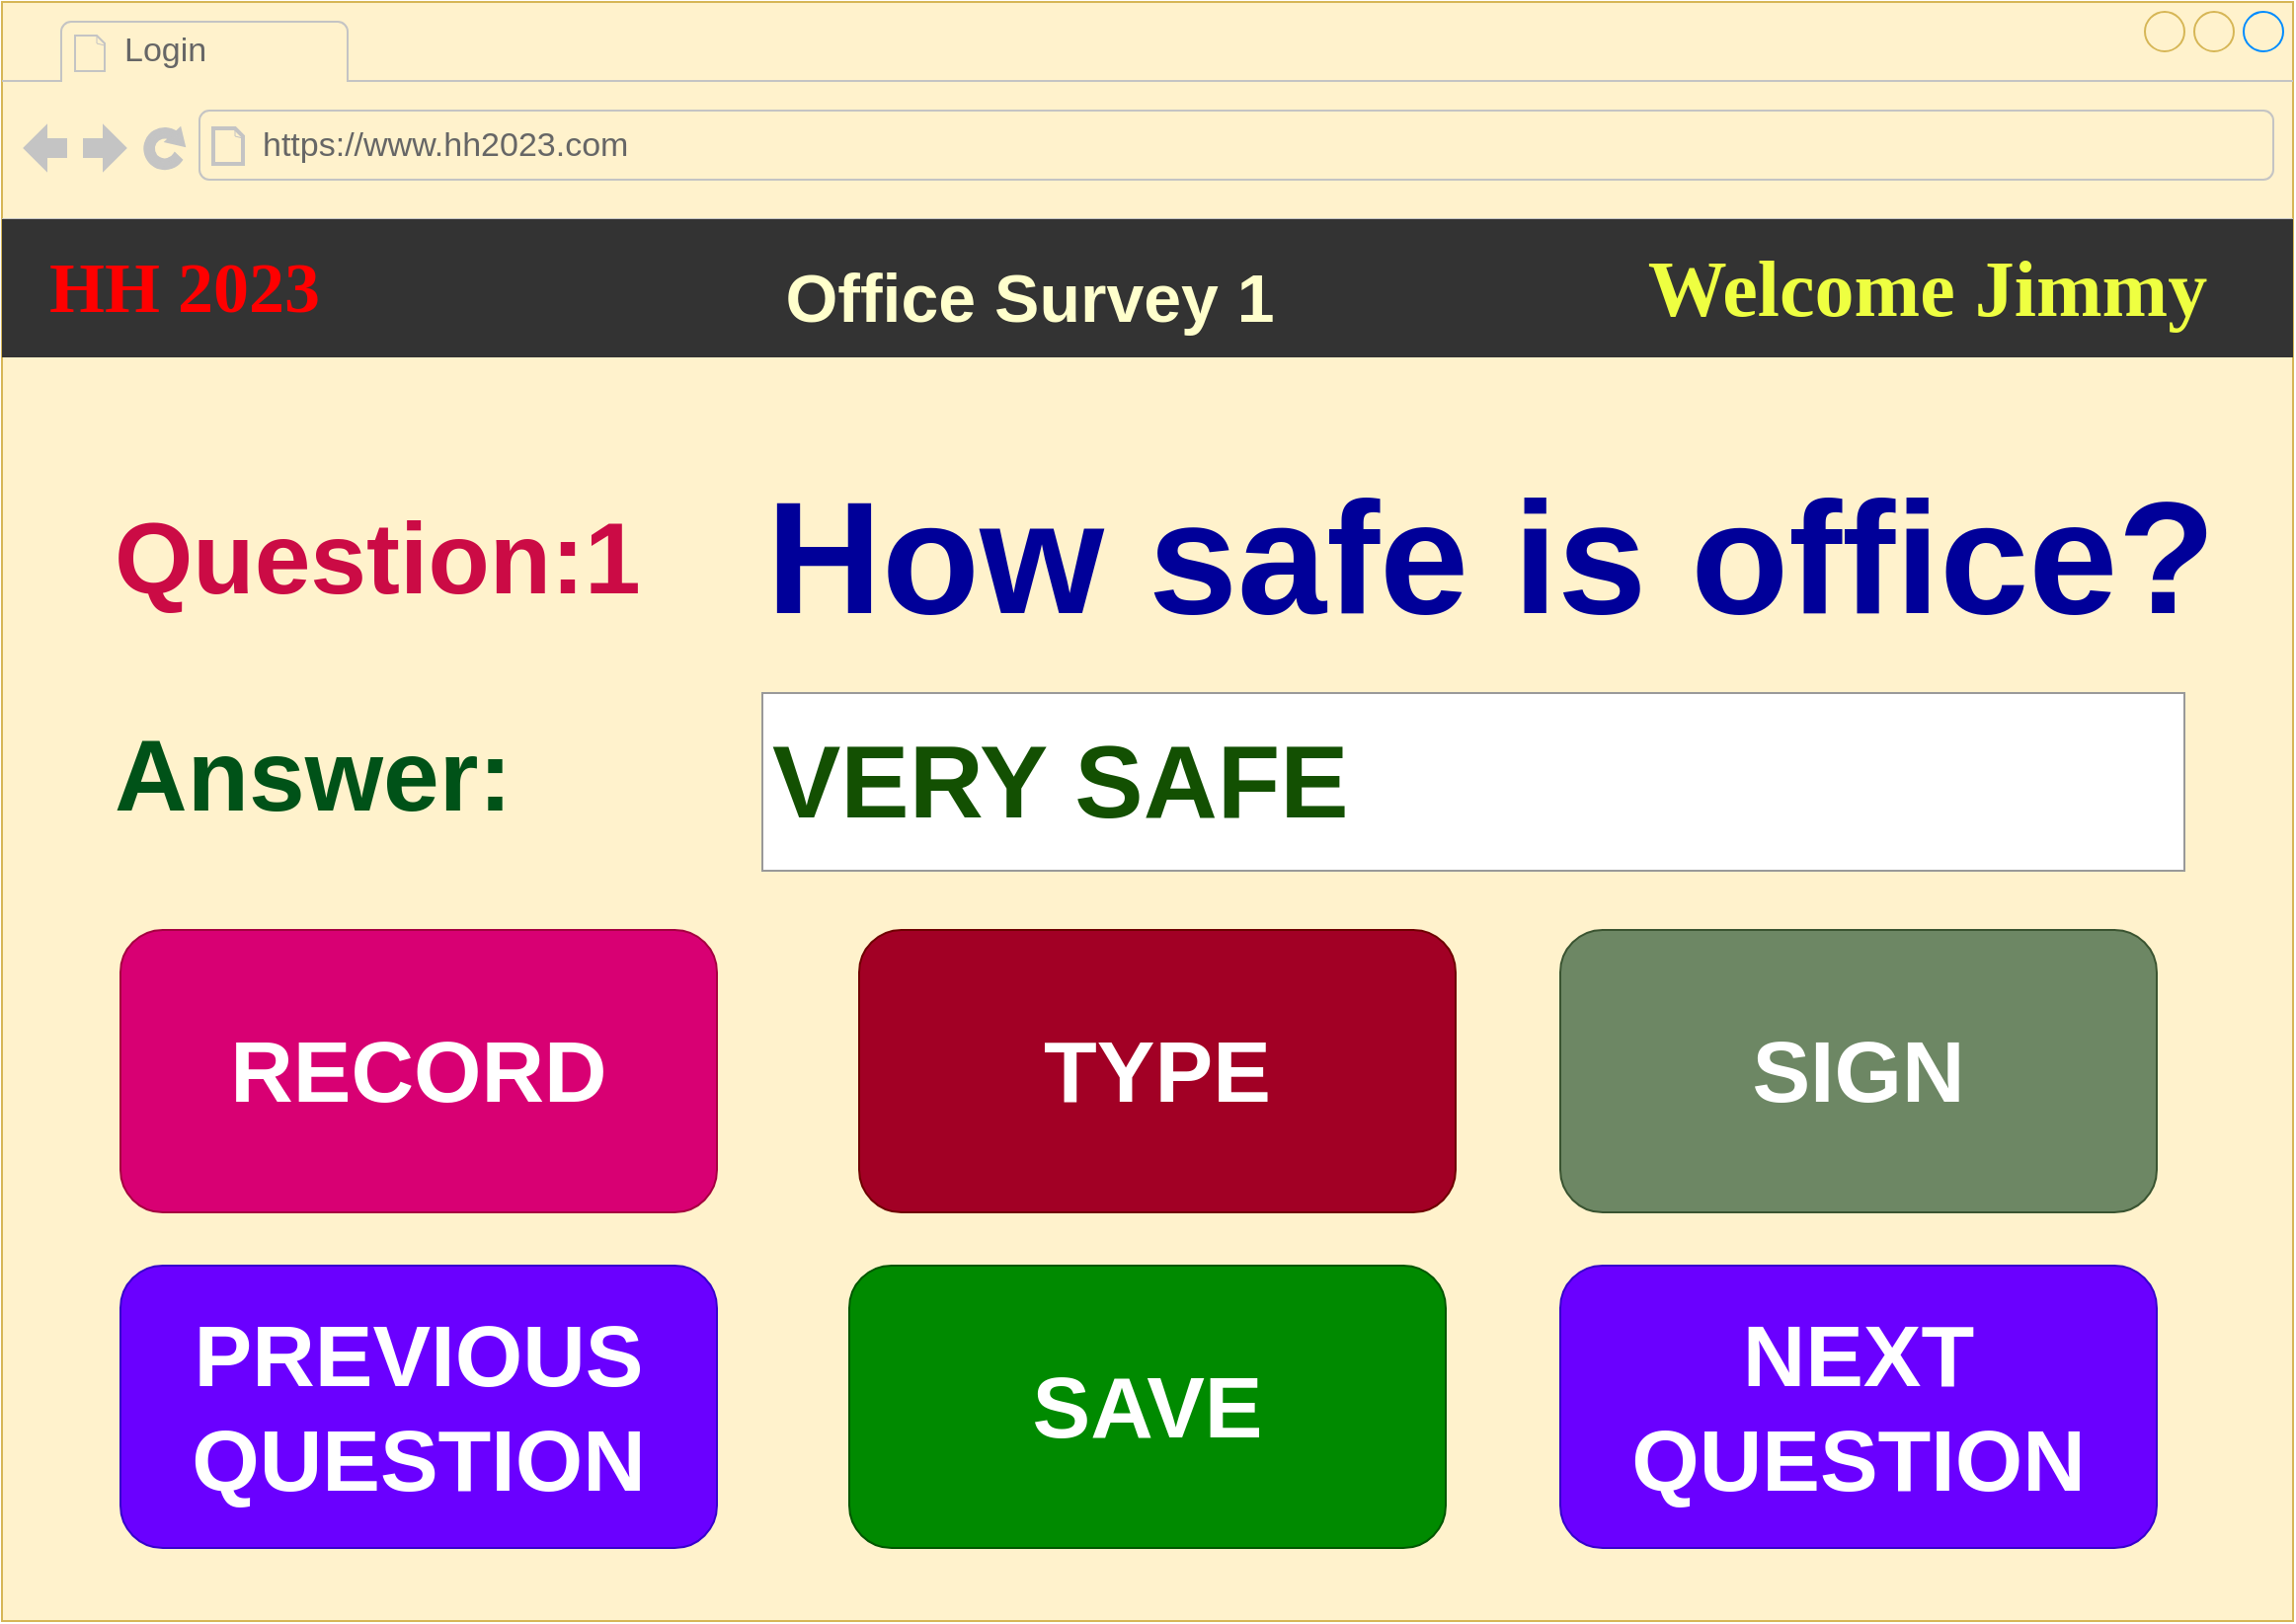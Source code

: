 <mxfile version="22.1.0" type="device">
  <diagram name="Page-1" id="8DdgHT_lzrCupyF-qvgf">
    <mxGraphModel dx="1242" dy="822" grid="1" gridSize="10" guides="1" tooltips="1" connect="1" arrows="1" fold="1" page="1" pageScale="1" pageWidth="1169" pageHeight="827" math="0" shadow="0">
      <root>
        <mxCell id="0" />
        <mxCell id="1" parent="0" />
        <mxCell id="XoGYOiqfx8qt8Q36udEH-1" value="" style="strokeWidth=1;shadow=0;dashed=0;align=left;html=1;shape=mxgraph.mockup.containers.browserWindow;rSize=0;strokeColor=#d6b656;strokeColor2=#008cff;strokeColor3=#c4c4c4;mainText=,;recursiveResize=0;fillColor=#fff2cc;fontColor=#135002;" parent="1" vertex="1">
          <mxGeometry width="1160" height="820" as="geometry" />
        </mxCell>
        <mxCell id="XoGYOiqfx8qt8Q36udEH-2" value="Login" style="strokeWidth=1;shadow=0;dashed=0;align=center;html=1;shape=mxgraph.mockup.containers.anchor;fontSize=17;fontColor=#666666;align=left;whiteSpace=wrap;" parent="XoGYOiqfx8qt8Q36udEH-1" vertex="1">
          <mxGeometry x="60" y="12" width="150" height="26" as="geometry" />
        </mxCell>
        <mxCell id="XoGYOiqfx8qt8Q36udEH-3" value="https://www.hh2023.com" style="strokeWidth=1;shadow=0;dashed=0;align=center;html=1;shape=mxgraph.mockup.containers.anchor;rSize=0;fontSize=17;fontColor=#666666;align=left;" parent="XoGYOiqfx8qt8Q36udEH-1" vertex="1">
          <mxGeometry x="130" y="60" width="250" height="26" as="geometry" />
        </mxCell>
        <mxCell id="XoGYOiqfx8qt8Q36udEH-25" value="&lt;b style=&quot;font-size: 36px;&quot;&gt;&lt;font style=&quot;font-size: 36px;&quot; color=&quot;#ff0000&quot;&gt;HH 2023&lt;/font&gt;&lt;/b&gt;" style="shape=rect;strokeColor=none;fillColor=#333333;fontColor=#FFFFFF;align=left;spacing=16;fontSize=36;spacingLeft=8;whiteSpace=wrap;html=1;fontFamily=Verdana;" parent="XoGYOiqfx8qt8Q36udEH-1" vertex="1">
          <mxGeometry y="110" width="1160" height="70" as="geometry" />
        </mxCell>
        <mxCell id="XoGYOiqfx8qt8Q36udEH-26" value="Welcome Jimmy" style="text;verticalAlign=middle;align=center;fontColor=#EEFF41;fontSize=40;resizeHeight=1;whiteSpace=wrap;html=1;fontFamily=Tahoma;fontStyle=1" parent="XoGYOiqfx8qt8Q36udEH-25" vertex="1">
          <mxGeometry x="1" width="330" height="70" relative="1" as="geometry">
            <mxPoint x="-350" as="offset" />
          </mxGeometry>
        </mxCell>
        <mxCell id="FRqryJ8z9L4HBqqZcY_s-2" value="Office Survey 1" style="text;strokeColor=none;fillColor=none;html=1;fontSize=34;fontStyle=1;verticalAlign=middle;align=center;fontColor=#FFFFCC;" parent="XoGYOiqfx8qt8Q36udEH-25" vertex="1">
          <mxGeometry x="380" y="10" width="280" height="60" as="geometry" />
        </mxCell>
        <mxCell id="FRqryJ8z9L4HBqqZcY_s-4" value="Question:1 " style="fillColor=none;strokeColor=none;align=left;fontSize=51;fontStyle=1;fontColor=#cb0b45;" parent="XoGYOiqfx8qt8Q36udEH-1" vertex="1">
          <mxGeometry x="55" y="240" width="300" height="70" as="geometry" />
        </mxCell>
        <mxCell id="PxVwpIXdglUCgsQqJIbU-3" value="How safe is office?" style="fillColor=none;strokeColor=none;align=left;fontSize=81;fontStyle=1;fontColor=#000099;" parent="XoGYOiqfx8qt8Q36udEH-1" vertex="1">
          <mxGeometry x="385" y="230" width="670" height="80" as="geometry" />
        </mxCell>
        <mxCell id="PxVwpIXdglUCgsQqJIbU-23" value="PREVIOUS QUESTION" style="rounded=1;fillColor=#6a00ff;strokeColor=#3700CC;html=1;whiteSpace=wrap;fontColor=#ffffff;align=center;verticalAlign=middle;fontStyle=1;fontSize=44;sketch=0;" parent="XoGYOiqfx8qt8Q36udEH-1" vertex="1">
          <mxGeometry x="60" y="640" width="302" height="143" as="geometry" />
        </mxCell>
        <mxCell id="y-gj6X7WhvUrTZZkrb7H-20" value="NEXT&lt;br&gt;QUESTION" style="rounded=1;fillColor=#6a00ff;strokeColor=#3700CC;html=1;whiteSpace=wrap;fontColor=#ffffff;align=center;verticalAlign=middle;fontStyle=1;fontSize=44;sketch=0;" vertex="1" parent="XoGYOiqfx8qt8Q36udEH-1">
          <mxGeometry x="789" y="640" width="302" height="143" as="geometry" />
        </mxCell>
        <mxCell id="y-gj6X7WhvUrTZZkrb7H-31" value="Answer: " style="align=left;fontSize=51;fontStyle=1;fillColor=none;fontColor=#005218;strokeColor=none;" vertex="1" parent="XoGYOiqfx8qt8Q36udEH-1">
          <mxGeometry x="55" y="350" width="240" height="70" as="geometry" />
        </mxCell>
        <mxCell id="y-gj6X7WhvUrTZZkrb7H-32" value="VERY SAFE" style="strokeWidth=1;shadow=0;dashed=0;align=center;html=1;shape=mxgraph.mockup.forms.pwField;strokeColor=#999999;mainText=;align=left;fontColor=#135002;fontSize=52;spacingLeft=3;fontStyle=1" vertex="1" parent="XoGYOiqfx8qt8Q36udEH-1">
          <mxGeometry x="385" y="350" width="720" height="90" as="geometry" />
        </mxCell>
        <mxCell id="y-gj6X7WhvUrTZZkrb7H-33" value="SAVE" style="rounded=1;fillColor=#008a00;strokeColor=#005700;html=1;whiteSpace=wrap;fontColor=#ffffff;align=center;verticalAlign=middle;fontStyle=1;fontSize=44;sketch=0;" vertex="1" parent="XoGYOiqfx8qt8Q36udEH-1">
          <mxGeometry x="429" y="640" width="302" height="143" as="geometry" />
        </mxCell>
        <mxCell id="y-gj6X7WhvUrTZZkrb7H-34" value="RECORD" style="rounded=1;fillColor=#d80073;strokeColor=#A50040;html=1;whiteSpace=wrap;fontColor=#ffffff;align=center;verticalAlign=middle;fontStyle=1;fontSize=44;sketch=0;" vertex="1" parent="XoGYOiqfx8qt8Q36udEH-1">
          <mxGeometry x="60" y="470" width="302" height="143" as="geometry" />
        </mxCell>
        <mxCell id="y-gj6X7WhvUrTZZkrb7H-36" value="TYPE" style="rounded=1;fillColor=#a20025;strokeColor=#6F0000;html=1;whiteSpace=wrap;fontColor=#ffffff;align=center;verticalAlign=middle;fontStyle=1;fontSize=44;sketch=0;" vertex="1" parent="XoGYOiqfx8qt8Q36udEH-1">
          <mxGeometry x="434" y="470" width="302" height="143" as="geometry" />
        </mxCell>
        <mxCell id="y-gj6X7WhvUrTZZkrb7H-37" value="SIGN" style="rounded=1;fillColor=#6d8764;strokeColor=#3A5431;html=1;whiteSpace=wrap;fontColor=#ffffff;align=center;verticalAlign=middle;fontStyle=1;fontSize=44;sketch=0;" vertex="1" parent="XoGYOiqfx8qt8Q36udEH-1">
          <mxGeometry x="789" y="470" width="302" height="143" as="geometry" />
        </mxCell>
      </root>
    </mxGraphModel>
  </diagram>
</mxfile>
